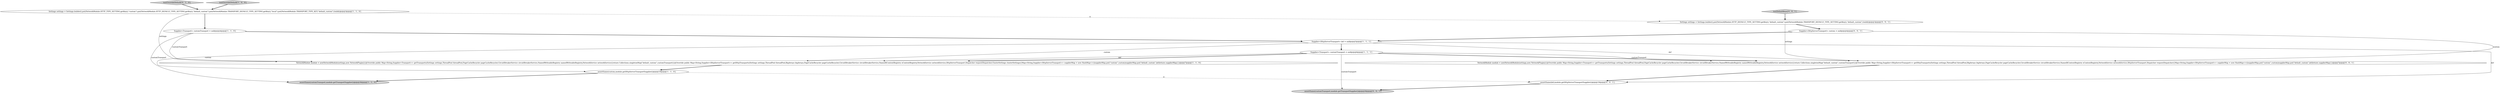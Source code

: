 digraph {
10 [style = filled, label = "NetworkModule module = newNetworkModule(settings,new NetworkPlugin(){@Override public Map<String,Supplier<Transport>> getTransports(Settings settings,ThreadPool threadPool,PageCacheRecycler pageCacheRecycler,CircuitBreakerService circuitBreakerService,NamedWriteableRegistry namedWriteableRegistry,NetworkService networkService){return Collections.singletonMap(\"default_custom\",customTransport)}@Override public Map<String,Supplier<HttpServerTransport>> getHttpTransports(Settings settings,ThreadPool threadPool,BigArrays bigArrays,PageCacheRecycler pageCacheRecycler,CircuitBreakerService circuitBreakerService,NamedXContentRegistry xContentRegistry,NetworkService networkService,HttpServerTransport.Dispatcher requestDispatcher){Map<String,Supplier<HttpServerTransport>> supplierMap = new HashMap<>()supplierMap.put(\"custom\",custom)supplierMap.put(\"default_custom\",def)return supplierMap}})@@@7@@@['0', '0', '1']", fillcolor = white, shape = ellipse image = "AAA0AAABBB3BBB"];
13 [style = filled, label = "testDefaultKeys['0', '0', '1']", fillcolor = lightgray, shape = diamond image = "AAA0AAABBB3BBB"];
8 [style = filled, label = "testOverrideDefault['0', '1', '0']", fillcolor = lightgray, shape = diamond image = "AAA0AAABBB2BBB"];
5 [style = filled, label = "Supplier<Transport> customTransport = null@@@4@@@['1', '1', '0']", fillcolor = white, shape = ellipse image = "AAA0AAABBB1BBB"];
3 [style = filled, label = "assertSame(custom,module.getHttpServerTransportSupplier())@@@19@@@['1', '1', '0']", fillcolor = white, shape = ellipse image = "AAA0AAABBB1BBB"];
11 [style = filled, label = "Settings settings = Settings.builder().put(NetworkModule.HTTP_DEFAULT_TYPE_SETTING.getKey(),\"default_custom\").put(NetworkModule.TRANSPORT_DEFAULT_TYPE_SETTING.getKey(),\"default_custom\").build()@@@3@@@['0', '0', '1']", fillcolor = white, shape = ellipse image = "AAA0AAABBB3BBB"];
9 [style = filled, label = "Supplier<HttpServerTransport> custom = null@@@4@@@['0', '0', '1']", fillcolor = white, shape = ellipse image = "AAA0AAABBB3BBB"];
6 [style = filled, label = "assertSame(customTransport,module.getTransportSupplier())@@@20@@@['1', '1', '0']", fillcolor = lightgray, shape = ellipse image = "AAA0AAABBB1BBB"];
2 [style = filled, label = "Supplier<Transport> customTransport = null@@@6@@@['1', '1', '1']", fillcolor = white, shape = ellipse image = "AAA0AAABBB1BBB"];
14 [style = filled, label = "assertSame(def,module.getHttpServerTransportSupplier())@@@19@@@['0', '0', '1']", fillcolor = white, shape = ellipse image = "AAA0AAABBB3BBB"];
12 [style = filled, label = "assertSame(customTransport,module.getTransportSupplier())@@@20@@@['0', '0', '1']", fillcolor = lightgray, shape = ellipse image = "AAA0AAABBB3BBB"];
0 [style = filled, label = "testOverrideDefault['1', '0', '0']", fillcolor = lightgray, shape = diamond image = "AAA0AAABBB1BBB"];
4 [style = filled, label = "Settings settings = Settings.builder().put(NetworkModule.HTTP_TYPE_SETTING.getKey(),\"custom\").put(NetworkModule.HTTP_DEFAULT_TYPE_SETTING.getKey(),\"default_custom\").put(NetworkModule.TRANSPORT_DEFAULT_TYPE_SETTING.getKey(),\"local\").put(NetworkModule.TRANSPORT_TYPE_KEY,\"default_custom\").build()@@@3@@@['1', '1', '0']", fillcolor = white, shape = ellipse image = "AAA0AAABBB1BBB"];
1 [style = filled, label = "NetworkModule module = newNetworkModule(settings,new NetworkPlugin(){@Override public Map<String,Supplier<Transport>> getTransports(Settings settings,ThreadPool threadPool,PageCacheRecycler pageCacheRecycler,CircuitBreakerService circuitBreakerService,NamedWriteableRegistry namedWriteableRegistry,NetworkService networkService){return Collections.singletonMap(\"default_custom\",customTransport)}@Override public Map<String,Supplier<HttpServerTransport>> getHttpTransports(Settings settings,ThreadPool threadPool,BigArrays bigArrays,PageCacheRecycler pageCacheRecycler,CircuitBreakerService circuitBreakerService,NamedXContentRegistry xContentRegistry,NetworkService networkService,HttpServerTransport.Dispatcher requestDispatcher,ClusterSettings clusterSettings){Map<String,Supplier<HttpServerTransport>> supplierMap = new HashMap<>()supplierMap.put(\"custom\",custom)supplierMap.put(\"default_custom\",def)return supplierMap}})@@@7@@@['1', '1', '0']", fillcolor = white, shape = ellipse image = "AAA0AAABBB1BBB"];
7 [style = filled, label = "Supplier<HttpServerTransport> def = null@@@5@@@['1', '1', '1']", fillcolor = white, shape = ellipse image = "AAA0AAABBB1BBB"];
2->12 [style = solid, label="customTransport"];
4->1 [style = solid, label="settings"];
2->1 [style = solid, label="def"];
10->14 [style = bold, label=""];
2->1 [style = bold, label=""];
2->10 [style = solid, label="customTransport"];
1->3 [style = bold, label=""];
3->6 [style = bold, label=""];
9->10 [style = solid, label="custom"];
9->7 [style = bold, label=""];
11->9 [style = bold, label=""];
11->10 [style = solid, label="settings"];
2->10 [style = bold, label=""];
13->11 [style = bold, label=""];
5->1 [style = solid, label="customTransport"];
7->3 [style = solid, label="custom"];
0->4 [style = bold, label=""];
5->6 [style = solid, label="customTransport"];
7->2 [style = bold, label=""];
14->12 [style = bold, label=""];
7->10 [style = solid, label="def"];
5->7 [style = bold, label=""];
8->4 [style = bold, label=""];
4->11 [style = dashed, label="0"];
3->14 [style = dashed, label="0"];
7->14 [style = solid, label="def"];
4->5 [style = bold, label=""];
7->1 [style = solid, label="custom"];
}
